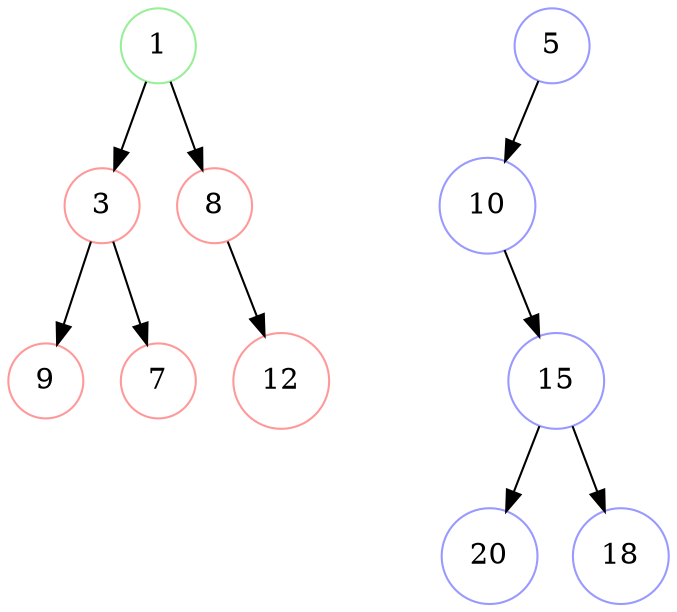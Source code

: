 digraph {
	node [shape=circle, color="#ff9999"];

	1 [color="#99ee99"];

	1 -> {3, 8};
	3 -> {9, 7};

	8 -> 7 [style=invis];
	8 -> 12;

	node [color="#9999ff"];

	10 -> l10 [style=invis]; l10 [style=invis];
	5 -> 10 -> 15;

	15 -> {20, 18};
	5 -> r5 [style=invis]; r5 [style=invis];
}
